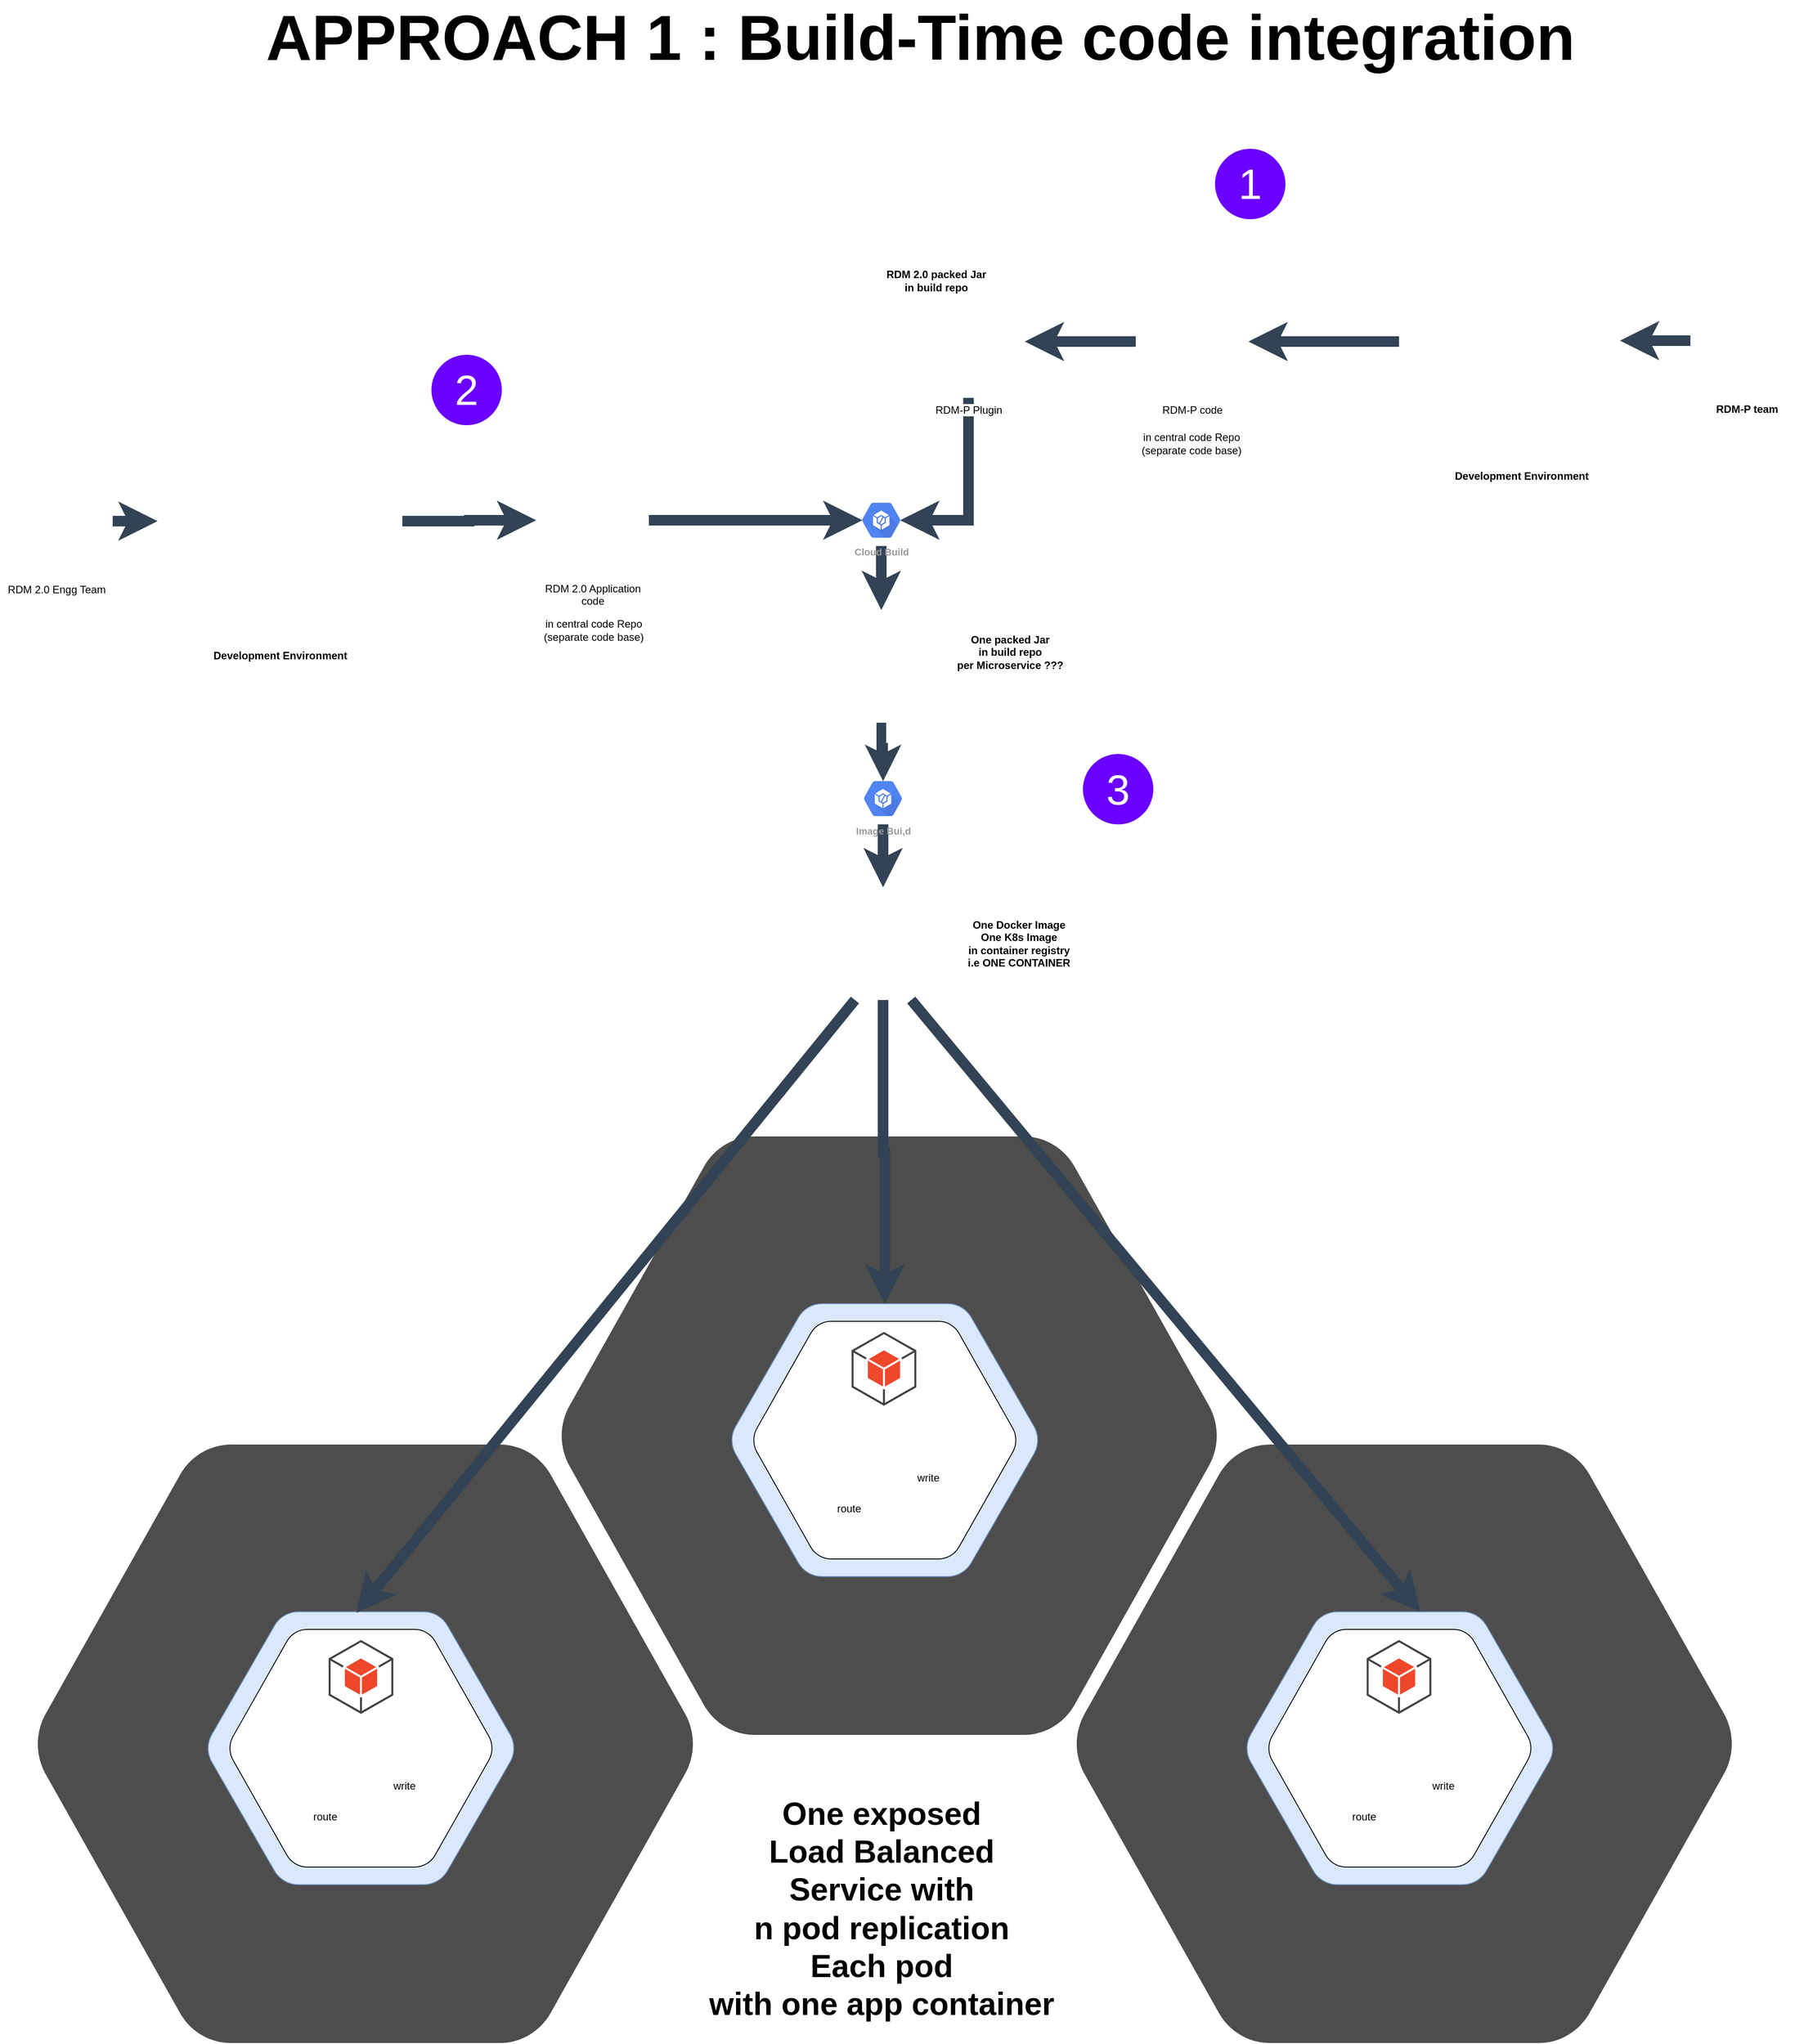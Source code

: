 <mxfile version="14.4.6" type="github">
  <diagram id="a3wtVWC07Pv-fsc8gBxy" name="Page-1">
    <mxGraphModel dx="5984" dy="6484" grid="1" gridSize="10" guides="1" tooltips="1" connect="1" arrows="1" fold="1" page="1" pageScale="1" pageWidth="1100" pageHeight="850" math="0" shadow="0">
      <root>
        <mxCell id="0" />
        <mxCell id="1" parent="0" />
        <mxCell id="Y54M-gy7MAdl_Ur7vL2U-50" value="" style="edgeStyle=orthogonalEdgeStyle;rounded=0;orthogonalLoop=1;jettySize=auto;html=1;entryX=0.825;entryY=0.5;entryDx=0;entryDy=0;entryPerimeter=0;fillColor=#647687;strokeColor=#314354;strokeWidth=12;exitX=0.5;exitY=1;exitDx=0;exitDy=0;" edge="1" parent="1" source="Y54M-gy7MAdl_Ur7vL2U-40" target="Y54M-gy7MAdl_Ur7vL2U-87">
          <mxGeometry relative="1" as="geometry">
            <mxPoint x="-2207.55" y="-4496" as="targetPoint" />
            <Array as="points">
              <mxPoint x="-2130" y="-4432" />
            </Array>
          </mxGeometry>
        </mxCell>
        <mxCell id="Y54M-gy7MAdl_Ur7vL2U-40" value="RDM-P Plugin" style="shape=image;html=1;verticalAlign=top;verticalLabelPosition=bottom;labelBackgroundColor=#ffffff;imageAspect=0;aspect=fixed;image=https://cdn3.iconfinder.com/data/icons/humano2/128x128/mimetypes/application-x-jar.png;sketch=0;strokeColor=#000000;fillColor=#ffffff;" vertex="1" parent="1">
          <mxGeometry x="-2194" y="-4699" width="128" height="128" as="geometry" />
        </mxCell>
        <mxCell id="Y54M-gy7MAdl_Ur7vL2U-41" value="" style="shape=image;html=1;verticalAlign=top;verticalLabelPosition=bottom;labelBackgroundColor=#ffffff;imageAspect=0;aspect=fixed;image=https://cdn4.iconfinder.com/data/icons/social-network-round-gloss-shine/128/docker-icon_copy.png;sketch=0;strokeColor=#000000;fillColor=#ffffff;" vertex="1" parent="1">
          <mxGeometry x="-2291" y="-4015" width="128" height="128" as="geometry" />
        </mxCell>
        <mxCell id="Y54M-gy7MAdl_Ur7vL2U-48" value="" style="edgeStyle=orthogonalEdgeStyle;rounded=0;orthogonalLoop=1;jettySize=auto;html=1;entryX=0;entryY=0.5;entryDx=0;entryDy=0;fillColor=#647687;strokeColor=#314354;strokeWidth=12;" edge="1" parent="1" source="Y54M-gy7MAdl_Ur7vL2U-46" target="Y54M-gy7MAdl_Ur7vL2U-57">
          <mxGeometry relative="1" as="geometry">
            <mxPoint x="-2471" y="-4431" as="targetPoint" />
          </mxGeometry>
        </mxCell>
        <mxCell id="Y54M-gy7MAdl_Ur7vL2U-46" value="&lt;b&gt;Development Environment&lt;/b&gt;" style="shape=image;html=1;verticalAlign=top;verticalLabelPosition=bottom;labelBackgroundColor=#ffffff;imageAspect=0;aspect=fixed;image=https://cdn4.iconfinder.com/data/icons/technology-83/1000/code_bulb_idea_big_idea_bright_idea_idea_laptop_ide-128.png;sketch=0;strokeColor=#000000;fillColor=#ffffff;" vertex="1" parent="1">
          <mxGeometry x="-3051" y="-4570" width="278" height="278" as="geometry" />
        </mxCell>
        <mxCell id="Y54M-gy7MAdl_Ur7vL2U-53" value="" style="edgeStyle=orthogonalEdgeStyle;rounded=0;orthogonalLoop=1;jettySize=auto;html=1;entryX=0.5;entryY=0.16;entryDx=0;entryDy=0;entryPerimeter=0;exitX=0.5;exitY=1;exitDx=0;exitDy=0;strokeWidth=11;fillColor=#647687;strokeColor=#314354;" edge="1" parent="1" source="Y54M-gy7MAdl_Ur7vL2U-49" target="Y54M-gy7MAdl_Ur7vL2U-94">
          <mxGeometry relative="1" as="geometry">
            <mxPoint x="-2227.0" y="-4147" as="targetPoint" />
          </mxGeometry>
        </mxCell>
        <mxCell id="Y54M-gy7MAdl_Ur7vL2U-49" value="" style="shape=image;html=1;verticalAlign=top;verticalLabelPosition=bottom;labelBackgroundColor=#ffffff;imageAspect=0;aspect=fixed;image=https://cdn3.iconfinder.com/data/icons/humano2/128x128/mimetypes/application-x-jar.png;sketch=0;strokeColor=#000000;fillColor=#ffffff;" vertex="1" parent="1">
          <mxGeometry x="-2293" y="-4330" width="128" height="128" as="geometry" />
        </mxCell>
        <mxCell id="Y54M-gy7MAdl_Ur7vL2U-56" value="&lt;b&gt;One Docker Image&lt;br&gt;One K8s Image&lt;br&gt;in container registry&lt;br&gt;i.e ONE CONTAINER&lt;br&gt;&lt;/b&gt;" style="text;html=1;align=center;verticalAlign=middle;resizable=0;points=[];autosize=1;" vertex="1" parent="1">
          <mxGeometry x="-2138" y="-3981" width="130" height="60" as="geometry" />
        </mxCell>
        <mxCell id="Y54M-gy7MAdl_Ur7vL2U-57" value="RDM 2.0 Application&lt;br&gt;code" style="shape=image;html=1;verticalAlign=top;verticalLabelPosition=bottom;labelBackgroundColor=#ffffff;imageAspect=0;aspect=fixed;image=https://cdn1.iconfinder.com/data/icons/hawcons/32/698357-icon-78-document-file-java-128.png;sketch=0;strokeColor=#000000;fillColor=#ffffff;" vertex="1" parent="1">
          <mxGeometry x="-2621" y="-4496" width="128" height="128" as="geometry" />
        </mxCell>
        <mxCell id="Y54M-gy7MAdl_Ur7vL2U-58" value="&lt;b&gt;One packed Jar&lt;br&gt;in build repo&lt;br&gt;per Microservice ???&lt;br&gt;&lt;/b&gt;" style="text;html=1;align=center;verticalAlign=middle;resizable=0;points=[];autosize=1;" vertex="1" parent="1">
          <mxGeometry x="-2153" y="-4307" width="140" height="50" as="geometry" />
        </mxCell>
        <mxCell id="Y54M-gy7MAdl_Ur7vL2U-60" value="&lt;b&gt;&lt;font style=&quot;font-size: 72px&quot;&gt;APPROACH 1 : Build-Time code integration&amp;nbsp;&amp;nbsp;&lt;/font&gt;&lt;/b&gt;" style="text;html=1;align=center;verticalAlign=middle;resizable=0;points=[];autosize=1;" vertex="1" parent="1">
          <mxGeometry x="-2935" y="-5000" width="1540" height="40" as="geometry" />
        </mxCell>
        <mxCell id="Y54M-gy7MAdl_Ur7vL2U-64" value="" style="edgeStyle=orthogonalEdgeStyle;rounded=0;orthogonalLoop=1;jettySize=auto;html=1;entryX=1;entryY=0.5;entryDx=0;entryDy=0;fillColor=#647687;strokeColor=#314354;strokeWidth=12;" edge="1" parent="1" source="Y54M-gy7MAdl_Ur7vL2U-62" target="Y54M-gy7MAdl_Ur7vL2U-40">
          <mxGeometry relative="1" as="geometry">
            <mxPoint x="-1961" y="-4635" as="targetPoint" />
          </mxGeometry>
        </mxCell>
        <mxCell id="Y54M-gy7MAdl_Ur7vL2U-62" value="RDM-P code" style="shape=image;html=1;verticalAlign=top;verticalLabelPosition=bottom;labelBackgroundColor=#ffffff;imageAspect=0;aspect=fixed;image=https://cdn1.iconfinder.com/data/icons/hawcons/32/698357-icon-78-document-file-java-128.png;sketch=0;strokeColor=#000000;fillColor=#ffffff;" vertex="1" parent="1">
          <mxGeometry x="-1940" y="-4699" width="128" height="128" as="geometry" />
        </mxCell>
        <mxCell id="Y54M-gy7MAdl_Ur7vL2U-67" value="" style="edgeStyle=orthogonalEdgeStyle;rounded=0;orthogonalLoop=1;jettySize=auto;html=1;fillColor=#647687;strokeColor=#314354;strokeWidth=12;" edge="1" parent="1" source="Y54M-gy7MAdl_Ur7vL2U-65" target="Y54M-gy7MAdl_Ur7vL2U-62">
          <mxGeometry relative="1" as="geometry">
            <mxPoint x="-1731" y="-4620" as="targetPoint" />
          </mxGeometry>
        </mxCell>
        <mxCell id="Y54M-gy7MAdl_Ur7vL2U-65" value="&lt;b&gt;Development Environment&lt;/b&gt;" style="shape=image;html=1;verticalAlign=top;verticalLabelPosition=bottom;labelBackgroundColor=#ffffff;imageAspect=0;aspect=fixed;image=https://cdn4.iconfinder.com/data/icons/technology-83/1000/code_bulb_idea_big_idea_bright_idea_idea_laptop_ide-128.png;sketch=0;strokeColor=#000000;fillColor=#ffffff;" vertex="1" parent="1">
          <mxGeometry x="-1641" y="-4774" width="278" height="278" as="geometry" />
        </mxCell>
        <mxCell id="Y54M-gy7MAdl_Ur7vL2U-68" value="" style="group" vertex="1" connectable="0" parent="1">
          <mxGeometry x="-2594.997" y="-3732" width="750" height="680" as="geometry" />
        </mxCell>
        <mxCell id="Y54M-gy7MAdl_Ur7vL2U-7" value="" style="shape=mxgraph.gcp.extras.blue_hexagon;html=1;fillColor=#4D4D4D;gradientColor=none;strokeColor=none;verticalLabelPosition=bottom;verticalAlign=top;align=center;fontFamily=Comic Sans MS;" vertex="1" parent="Y54M-gy7MAdl_Ur7vL2U-68">
          <mxGeometry width="750" height="680" as="geometry" />
        </mxCell>
        <mxCell id="Y54M-gy7MAdl_Ur7vL2U-9" value="" style="shape=mxgraph.gcp.extras.blue_hexagon;html=1;fillColor=#dae8fc;strokeColor=#6c8ebf;verticalLabelPosition=bottom;verticalAlign=top;align=center;fontFamily=Comic Sans MS;" vertex="1" parent="Y54M-gy7MAdl_Ur7vL2U-68">
          <mxGeometry x="194.997" y="190" width="350" height="310" as="geometry" />
        </mxCell>
        <mxCell id="Y54M-gy7MAdl_Ur7vL2U-10" value="" style="shape=mxgraph.gcp.extras.blue_hexagon;html=1;verticalLabelPosition=bottom;verticalAlign=top;align=center;fontFamily=Comic Sans MS;" vertex="1" parent="Y54M-gy7MAdl_Ur7vL2U-68">
          <mxGeometry x="219.997" y="210" width="300" height="270" as="geometry" />
        </mxCell>
        <mxCell id="Y54M-gy7MAdl_Ur7vL2U-18" value="" style="shape=image;html=1;verticalAlign=top;verticalLabelPosition=bottom;labelBackgroundColor=#ffffff;imageAspect=0;aspect=fixed;image=https://cdn0.iconfinder.com/data/icons/social-media-2127/48/social_media_social_media_logo_docker-128.png;sketch=1;" vertex="1" parent="Y54M-gy7MAdl_Ur7vL2U-68">
          <mxGeometry x="280.997" y="390" width="188" height="188" as="geometry" />
        </mxCell>
        <mxCell id="Y54M-gy7MAdl_Ur7vL2U-34" value="write" style="shape=image;html=1;verticalAlign=top;verticalLabelPosition=bottom;labelBackgroundColor=#ffffff;imageAspect=0;aspect=fixed;image=https://cdn3.iconfinder.com/data/icons/school-glyph/512/office_university_reading_knowledge_edit_pen_write_learning_study_notebook_education-128.png;sketch=0;strokeColor=#000000;fillColor=#ffffff;" vertex="1" parent="Y54M-gy7MAdl_Ur7vL2U-68">
          <mxGeometry x="384.997" y="306" width="68" height="68" as="geometry" />
        </mxCell>
        <mxCell id="Y54M-gy7MAdl_Ur7vL2U-37" value="route" style="shape=image;html=1;verticalAlign=top;verticalLabelPosition=bottom;labelBackgroundColor=#ffffff;imageAspect=0;aspect=fixed;image=https://cdn3.iconfinder.com/data/icons/arrows-396/48/arrow_route_right-128.png;sketch=0;strokeColor=#000000;fillColor=#ffffff;" vertex="1" parent="Y54M-gy7MAdl_Ur7vL2U-68">
          <mxGeometry x="264.997" y="281" width="128" height="128" as="geometry" />
        </mxCell>
        <mxCell id="Y54M-gy7MAdl_Ur7vL2U-42" value="" style="outlineConnect=0;dashed=0;verticalLabelPosition=bottom;verticalAlign=top;align=center;html=1;shape=mxgraph.aws3.android;fillColor=#EE472A;gradientColor=none;sketch=0;strokeColor=#000000;" vertex="1" parent="Y54M-gy7MAdl_Ur7vL2U-68">
          <mxGeometry x="332.247" y="222" width="73.5" height="84" as="geometry" />
        </mxCell>
        <mxCell id="Y54M-gy7MAdl_Ur7vL2U-69" value="" style="group" vertex="1" connectable="0" parent="1">
          <mxGeometry x="-2009.997" y="-3382" width="750" height="680" as="geometry" />
        </mxCell>
        <mxCell id="Y54M-gy7MAdl_Ur7vL2U-70" value="" style="shape=mxgraph.gcp.extras.blue_hexagon;html=1;fillColor=#4D4D4D;gradientColor=none;strokeColor=none;verticalLabelPosition=bottom;verticalAlign=top;align=center;fontFamily=Comic Sans MS;" vertex="1" parent="Y54M-gy7MAdl_Ur7vL2U-69">
          <mxGeometry width="750" height="680" as="geometry" />
        </mxCell>
        <mxCell id="Y54M-gy7MAdl_Ur7vL2U-71" value="" style="shape=mxgraph.gcp.extras.blue_hexagon;html=1;fillColor=#dae8fc;strokeColor=#6c8ebf;verticalLabelPosition=bottom;verticalAlign=top;align=center;fontFamily=Comic Sans MS;" vertex="1" parent="Y54M-gy7MAdl_Ur7vL2U-69">
          <mxGeometry x="194.997" y="190" width="350" height="310" as="geometry" />
        </mxCell>
        <mxCell id="Y54M-gy7MAdl_Ur7vL2U-72" value="" style="shape=mxgraph.gcp.extras.blue_hexagon;html=1;verticalLabelPosition=bottom;verticalAlign=top;align=center;fontFamily=Comic Sans MS;" vertex="1" parent="Y54M-gy7MAdl_Ur7vL2U-69">
          <mxGeometry x="219.997" y="210" width="300" height="270" as="geometry" />
        </mxCell>
        <mxCell id="Y54M-gy7MAdl_Ur7vL2U-73" value="" style="shape=image;html=1;verticalAlign=top;verticalLabelPosition=bottom;labelBackgroundColor=#ffffff;imageAspect=0;aspect=fixed;image=https://cdn0.iconfinder.com/data/icons/social-media-2127/48/social_media_social_media_logo_docker-128.png;sketch=1;" vertex="1" parent="Y54M-gy7MAdl_Ur7vL2U-69">
          <mxGeometry x="280.997" y="390" width="188" height="188" as="geometry" />
        </mxCell>
        <mxCell id="Y54M-gy7MAdl_Ur7vL2U-74" value="write" style="shape=image;html=1;verticalAlign=top;verticalLabelPosition=bottom;labelBackgroundColor=#ffffff;imageAspect=0;aspect=fixed;image=https://cdn3.iconfinder.com/data/icons/school-glyph/512/office_university_reading_knowledge_edit_pen_write_learning_study_notebook_education-128.png;sketch=0;strokeColor=#000000;fillColor=#ffffff;" vertex="1" parent="Y54M-gy7MAdl_Ur7vL2U-69">
          <mxGeometry x="384.997" y="306" width="68" height="68" as="geometry" />
        </mxCell>
        <mxCell id="Y54M-gy7MAdl_Ur7vL2U-75" value="route" style="shape=image;html=1;verticalAlign=top;verticalLabelPosition=bottom;labelBackgroundColor=#ffffff;imageAspect=0;aspect=fixed;image=https://cdn3.iconfinder.com/data/icons/arrows-396/48/arrow_route_right-128.png;sketch=0;strokeColor=#000000;fillColor=#ffffff;" vertex="1" parent="Y54M-gy7MAdl_Ur7vL2U-69">
          <mxGeometry x="264.997" y="281" width="128" height="128" as="geometry" />
        </mxCell>
        <mxCell id="Y54M-gy7MAdl_Ur7vL2U-76" value="" style="outlineConnect=0;dashed=0;verticalLabelPosition=bottom;verticalAlign=top;align=center;html=1;shape=mxgraph.aws3.android;fillColor=#EE472A;gradientColor=none;sketch=0;strokeColor=#000000;" vertex="1" parent="Y54M-gy7MAdl_Ur7vL2U-69">
          <mxGeometry x="332.247" y="222" width="73.5" height="84" as="geometry" />
        </mxCell>
        <mxCell id="Y54M-gy7MAdl_Ur7vL2U-77" value="" style="group" vertex="1" connectable="0" parent="1">
          <mxGeometry x="-3189.997" y="-3382" width="750" height="680" as="geometry" />
        </mxCell>
        <mxCell id="Y54M-gy7MAdl_Ur7vL2U-78" value="" style="shape=mxgraph.gcp.extras.blue_hexagon;html=1;fillColor=#4D4D4D;gradientColor=none;strokeColor=none;verticalLabelPosition=bottom;verticalAlign=top;align=center;fontFamily=Comic Sans MS;" vertex="1" parent="Y54M-gy7MAdl_Ur7vL2U-77">
          <mxGeometry width="750" height="680" as="geometry" />
        </mxCell>
        <mxCell id="Y54M-gy7MAdl_Ur7vL2U-79" value="" style="shape=mxgraph.gcp.extras.blue_hexagon;html=1;fillColor=#dae8fc;strokeColor=#6c8ebf;verticalLabelPosition=bottom;verticalAlign=top;align=center;fontFamily=Comic Sans MS;" vertex="1" parent="Y54M-gy7MAdl_Ur7vL2U-77">
          <mxGeometry x="194.997" y="190" width="350" height="310" as="geometry" />
        </mxCell>
        <mxCell id="Y54M-gy7MAdl_Ur7vL2U-80" value="" style="shape=mxgraph.gcp.extras.blue_hexagon;html=1;verticalLabelPosition=bottom;verticalAlign=top;align=center;fontFamily=Comic Sans MS;" vertex="1" parent="Y54M-gy7MAdl_Ur7vL2U-77">
          <mxGeometry x="219.997" y="210" width="300" height="270" as="geometry" />
        </mxCell>
        <mxCell id="Y54M-gy7MAdl_Ur7vL2U-81" value="" style="shape=image;html=1;verticalAlign=top;verticalLabelPosition=bottom;labelBackgroundColor=#ffffff;imageAspect=0;aspect=fixed;image=https://cdn0.iconfinder.com/data/icons/social-media-2127/48/social_media_social_media_logo_docker-128.png;sketch=1;" vertex="1" parent="Y54M-gy7MAdl_Ur7vL2U-77">
          <mxGeometry x="280.997" y="390" width="188" height="188" as="geometry" />
        </mxCell>
        <mxCell id="Y54M-gy7MAdl_Ur7vL2U-82" value="write" style="shape=image;html=1;verticalAlign=top;verticalLabelPosition=bottom;labelBackgroundColor=#ffffff;imageAspect=0;aspect=fixed;image=https://cdn3.iconfinder.com/data/icons/school-glyph/512/office_university_reading_knowledge_edit_pen_write_learning_study_notebook_education-128.png;sketch=0;strokeColor=#000000;fillColor=#ffffff;" vertex="1" parent="Y54M-gy7MAdl_Ur7vL2U-77">
          <mxGeometry x="384.997" y="306" width="68" height="68" as="geometry" />
        </mxCell>
        <mxCell id="Y54M-gy7MAdl_Ur7vL2U-83" value="route" style="shape=image;html=1;verticalAlign=top;verticalLabelPosition=bottom;labelBackgroundColor=#ffffff;imageAspect=0;aspect=fixed;image=https://cdn3.iconfinder.com/data/icons/arrows-396/48/arrow_route_right-128.png;sketch=0;strokeColor=#000000;fillColor=#ffffff;" vertex="1" parent="Y54M-gy7MAdl_Ur7vL2U-77">
          <mxGeometry x="264.997" y="281" width="128" height="128" as="geometry" />
        </mxCell>
        <mxCell id="Y54M-gy7MAdl_Ur7vL2U-84" value="" style="outlineConnect=0;dashed=0;verticalLabelPosition=bottom;verticalAlign=top;align=center;html=1;shape=mxgraph.aws3.android;fillColor=#EE472A;gradientColor=none;sketch=0;strokeColor=#000000;" vertex="1" parent="Y54M-gy7MAdl_Ur7vL2U-77">
          <mxGeometry x="333.247" y="222" width="73.5" height="84" as="geometry" />
        </mxCell>
        <mxCell id="Y54M-gy7MAdl_Ur7vL2U-55" value="" style="edgeStyle=orthogonalEdgeStyle;rounded=0;orthogonalLoop=1;jettySize=auto;html=1;fillColor=#647687;strokeColor=#314354;strokeWidth=12;" edge="1" parent="1" source="Y54M-gy7MAdl_Ur7vL2U-41" target="Y54M-gy7MAdl_Ur7vL2U-9">
          <mxGeometry relative="1" as="geometry">
            <mxPoint x="-2213.0" y="-3687" as="targetPoint" />
          </mxGeometry>
        </mxCell>
        <mxCell id="Y54M-gy7MAdl_Ur7vL2U-85" value="" style="rounded=0;orthogonalLoop=1;jettySize=auto;html=1;entryX=0.483;entryY=-0.07;entryDx=0;entryDy=0;entryPerimeter=0;exitX=0.25;exitY=1;exitDx=0;exitDy=0;strokeWidth=12;fillColor=#647687;strokeColor=#314354;" edge="1" parent="1" source="Y54M-gy7MAdl_Ur7vL2U-41" target="Y54M-gy7MAdl_Ur7vL2U-80">
          <mxGeometry relative="1" as="geometry">
            <mxPoint x="-2203.0" y="-3757" as="sourcePoint" />
            <mxPoint x="-2202" y="-3532" as="targetPoint" />
          </mxGeometry>
        </mxCell>
        <mxCell id="Y54M-gy7MAdl_Ur7vL2U-86" value="" style="rounded=0;orthogonalLoop=1;jettySize=auto;html=1;exitX=0.75;exitY=1;exitDx=0;exitDy=0;strokeWidth=12;fillColor=#647687;strokeColor=#314354;" edge="1" parent="1" source="Y54M-gy7MAdl_Ur7vL2U-41">
          <mxGeometry relative="1" as="geometry">
            <mxPoint x="-2267" y="-3821" as="sourcePoint" />
            <mxPoint x="-1617" y="-3192" as="targetPoint" />
          </mxGeometry>
        </mxCell>
        <mxCell id="Y54M-gy7MAdl_Ur7vL2U-89" value="" style="edgeStyle=none;rounded=0;orthogonalLoop=1;jettySize=auto;html=1;fillColor=#647687;strokeColor=#314354;strokeWidth=12;" edge="1" parent="1" source="Y54M-gy7MAdl_Ur7vL2U-87" target="Y54M-gy7MAdl_Ur7vL2U-49">
          <mxGeometry relative="1" as="geometry" />
        </mxCell>
        <mxCell id="Y54M-gy7MAdl_Ur7vL2U-87" value="Cloud Build" style="html=1;fillColor=#5184F3;strokeColor=none;verticalAlign=top;labelPosition=center;verticalLabelPosition=bottom;align=center;spacingTop=-6;fontSize=11;fontStyle=1;fontColor=#999999;shape=mxgraph.gcp2.hexIcon;prIcon=container_builder;sketch=0;" vertex="1" parent="1">
          <mxGeometry x="-2262" y="-4461.25" width="66" height="58.5" as="geometry" />
        </mxCell>
        <mxCell id="Y54M-gy7MAdl_Ur7vL2U-88" value="" style="edgeStyle=orthogonalEdgeStyle;rounded=0;orthogonalLoop=1;jettySize=auto;html=1;exitX=1;exitY=0.5;exitDx=0;exitDy=0;entryX=0.175;entryY=0.5;entryDx=0;entryDy=0;entryPerimeter=0;fillColor=#647687;strokeColor=#314354;strokeWidth=12;" edge="1" parent="1" source="Y54M-gy7MAdl_Ur7vL2U-57" target="Y54M-gy7MAdl_Ur7vL2U-87">
          <mxGeometry relative="1" as="geometry">
            <mxPoint x="-2331" y="-4431" as="sourcePoint" />
            <mxPoint x="-2226.941" y="-4355" as="targetPoint" />
          </mxGeometry>
        </mxCell>
        <mxCell id="Y54M-gy7MAdl_Ur7vL2U-91" value="in central code Repo&lt;br&gt;(separate code base)" style="text;html=1;align=center;verticalAlign=middle;resizable=0;points=[];autosize=1;" vertex="1" parent="1">
          <mxGeometry x="-1942" y="-4534" width="130" height="30" as="geometry" />
        </mxCell>
        <mxCell id="Y54M-gy7MAdl_Ur7vL2U-92" value="in central code Repo&lt;br&gt;(separate code base)" style="text;html=1;align=center;verticalAlign=middle;resizable=0;points=[];autosize=1;" vertex="1" parent="1">
          <mxGeometry x="-2621" y="-4322" width="130" height="30" as="geometry" />
        </mxCell>
        <mxCell id="Y54M-gy7MAdl_Ur7vL2U-93" value="&lt;b&gt;RDM 2.0 packed Jar&lt;br&gt;in build repo&lt;br&gt;&lt;/b&gt;" style="text;html=1;align=center;verticalAlign=middle;resizable=0;points=[];autosize=1;" vertex="1" parent="1">
          <mxGeometry x="-2232" y="-4719" width="130" height="30" as="geometry" />
        </mxCell>
        <mxCell id="Y54M-gy7MAdl_Ur7vL2U-98" value="" style="edgeStyle=none;rounded=0;orthogonalLoop=1;jettySize=auto;html=1;fillColor=#647687;strokeColor=#314354;strokeWidth=12;" edge="1" parent="1" source="Y54M-gy7MAdl_Ur7vL2U-94" target="Y54M-gy7MAdl_Ur7vL2U-41">
          <mxGeometry relative="1" as="geometry">
            <mxPoint x="-2227" y="-4088.5" as="targetPoint" />
          </mxGeometry>
        </mxCell>
        <mxCell id="Y54M-gy7MAdl_Ur7vL2U-94" value="Image Bui,d" style="html=1;fillColor=#5184F3;strokeColor=none;verticalAlign=top;labelPosition=center;verticalLabelPosition=bottom;align=center;spacingTop=-6;fontSize=11;fontStyle=1;fontColor=#999999;shape=mxgraph.gcp2.hexIcon;prIcon=container_builder;sketch=0;" vertex="1" parent="1">
          <mxGeometry x="-2260" y="-4145" width="66" height="58.5" as="geometry" />
        </mxCell>
        <mxCell id="Y54M-gy7MAdl_Ur7vL2U-101" value="&lt;b&gt;&lt;span style=&quot;font-size: 36px&quot;&gt;One exposed &lt;br&gt;Load Balanced &lt;br&gt;Service with &lt;br&gt;n pod replication &lt;br&gt;Each pod &lt;br&gt;with one app container&lt;/span&gt;&lt;br&gt;&lt;/b&gt;" style="text;html=1;align=center;verticalAlign=middle;resizable=0;points=[];autosize=1;" vertex="1" parent="1">
          <mxGeometry x="-2434" y="-2925" width="410" height="140" as="geometry" />
        </mxCell>
        <mxCell id="Y54M-gy7MAdl_Ur7vL2U-102" value="&lt;font style=&quot;font-size: 48px&quot;&gt;1&lt;/font&gt;" style="ellipse;whiteSpace=wrap;html=1;aspect=fixed;sketch=0;fillColor=#6a00ff;fontColor=#ffffff;strokeColor=none;" vertex="1" parent="1">
          <mxGeometry x="-1850" y="-4854" width="80" height="80" as="geometry" />
        </mxCell>
        <mxCell id="Y54M-gy7MAdl_Ur7vL2U-103" value="&lt;font style=&quot;font-size: 48px&quot;&gt;2&lt;/font&gt;" style="ellipse;whiteSpace=wrap;html=1;aspect=fixed;sketch=0;fillColor=#6a00ff;fontColor=#ffffff;strokeColor=none;" vertex="1" parent="1">
          <mxGeometry x="-2740" y="-4620" width="80" height="80" as="geometry" />
        </mxCell>
        <mxCell id="Y54M-gy7MAdl_Ur7vL2U-104" value="&lt;font style=&quot;font-size: 48px&quot;&gt;3&lt;/font&gt;" style="ellipse;whiteSpace=wrap;html=1;aspect=fixed;sketch=0;fillColor=#6a00ff;fontColor=#ffffff;strokeColor=none;" vertex="1" parent="1">
          <mxGeometry x="-2000" y="-4166.5" width="80" height="80" as="geometry" />
        </mxCell>
        <mxCell id="Y54M-gy7MAdl_Ur7vL2U-112" value="" style="edgeStyle=none;rounded=0;orthogonalLoop=1;jettySize=auto;html=1;strokeWidth=12;fillColor=#647687;strokeColor=#314354;" edge="1" parent="1" source="Y54M-gy7MAdl_Ur7vL2U-105">
          <mxGeometry relative="1" as="geometry">
            <mxPoint x="-1390" y="-4636" as="targetPoint" />
          </mxGeometry>
        </mxCell>
        <mxCell id="Y54M-gy7MAdl_Ur7vL2U-105" value="&lt;b&gt;RDM-P team&lt;/b&gt;" style="shape=image;html=1;verticalAlign=top;verticalLabelPosition=bottom;labelBackgroundColor=#ffffff;imageAspect=0;aspect=fixed;image=https://cdn0.iconfinder.com/data/icons/simpline-mix/64/simpline_13-128.png;sketch=0;strokeColor=#000000;fillColor=#ffffff;" vertex="1" parent="1">
          <mxGeometry x="-1310" y="-4700" width="128" height="128" as="geometry" />
        </mxCell>
        <mxCell id="Y54M-gy7MAdl_Ur7vL2U-108" value="" style="edgeStyle=none;rounded=0;orthogonalLoop=1;jettySize=auto;html=1;fillColor=#647687;strokeColor=#314354;strokeWidth=12;" edge="1" parent="1" source="Y54M-gy7MAdl_Ur7vL2U-107" target="Y54M-gy7MAdl_Ur7vL2U-46">
          <mxGeometry relative="1" as="geometry" />
        </mxCell>
        <mxCell id="Y54M-gy7MAdl_Ur7vL2U-107" value="RDM 2.0 Engg Team" style="shape=image;html=1;verticalAlign=top;verticalLabelPosition=bottom;labelBackgroundColor=#ffffff;imageAspect=0;aspect=fixed;image=https://cdn0.iconfinder.com/data/icons/simpline-mix/64/simpline_12-128.png;sketch=0;strokeColor=#000000;fillColor=#ffffff;" vertex="1" parent="1">
          <mxGeometry x="-3230" y="-4495" width="128" height="128" as="geometry" />
        </mxCell>
      </root>
    </mxGraphModel>
  </diagram>
</mxfile>
